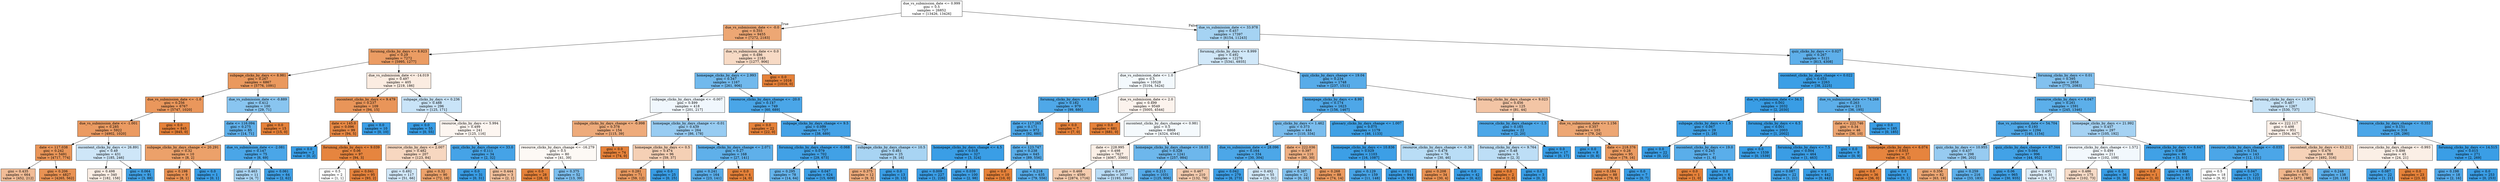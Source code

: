 digraph Tree {
node [shape=box, style="filled", color="black"] ;
0 [label="due_vs_submission_date <= 0.999\ngini = 0.5\nsamples = 26852\nvalue = [13426, 13426]", fillcolor="#e5813900"] ;
1 [label="due_vs_submission_date <= -0.0\ngini = 0.355\nsamples = 9455\nvalue = [7272, 2183]", fillcolor="#e58139b2"] ;
0 -> 1 [labeldistance=2.5, labelangle=45, headlabel="True"] ;
2 [label="forumng_clicks_by_days <= 8.923\ngini = 0.29\nsamples = 7272\nvalue = [5995, 1277]", fillcolor="#e58139c9"] ;
1 -> 2 ;
3 [label="subpage_clicks_by_days <= 8.981\ngini = 0.267\nsamples = 6867\nvalue = [5776, 1091]", fillcolor="#e58139cf"] ;
2 -> 3 ;
4 [label="due_vs_submission_date <= -1.0\ngini = 0.256\nsamples = 6767\nvalue = [5747, 1020]", fillcolor="#e58139d2"] ;
3 -> 4 ;
5 [label="due_vs_submission_date <= -1.001\ngini = 0.285\nsamples = 5922\nvalue = [4902, 1020]", fillcolor="#e58139ca"] ;
4 -> 5 ;
6 [label="date <= 117.038\ngini = 0.242\nsamples = 5491\nvalue = [4717, 774]", fillcolor="#e58139d5"] ;
5 -> 6 ;
7 [label="gini = 0.435\nsamples = 664\nvalue = [452, 212]", fillcolor="#e5813987"] ;
6 -> 7 ;
8 [label="gini = 0.206\nsamples = 4827\nvalue = [4265, 562]", fillcolor="#e58139dd"] ;
6 -> 8 ;
9 [label="oucontent_clicks_by_days <= 26.891\ngini = 0.49\nsamples = 431\nvalue = [185, 246]", fillcolor="#399de53f"] ;
5 -> 9 ;
10 [label="gini = 0.498\nsamples = 340\nvalue = [182, 158]", fillcolor="#e5813922"] ;
9 -> 10 ;
11 [label="gini = 0.064\nsamples = 91\nvalue = [3, 88]", fillcolor="#399de5f6"] ;
9 -> 11 ;
12 [label="gini = 0.0\nsamples = 845\nvalue = [845, 0]", fillcolor="#e58139ff"] ;
4 -> 12 ;
13 [label="due_vs_submission_date <= -0.889\ngini = 0.412\nsamples = 100\nvalue = [29, 71]", fillcolor="#399de597"] ;
3 -> 13 ;
14 [label="date <= 116.094\ngini = 0.275\nsamples = 85\nvalue = [14, 71]", fillcolor="#399de5cd"] ;
13 -> 14 ;
15 [label="subpage_clicks_by_days_change <= 20.291\ngini = 0.32\nsamples = 10\nvalue = [8, 2]", fillcolor="#e58139bf"] ;
14 -> 15 ;
16 [label="gini = 0.198\nsamples = 9\nvalue = [8, 1]", fillcolor="#e58139df"] ;
15 -> 16 ;
17 [label="gini = 0.0\nsamples = 1\nvalue = [0, 1]", fillcolor="#399de5ff"] ;
15 -> 17 ;
18 [label="due_vs_submission_date <= -2.081\ngini = 0.147\nsamples = 75\nvalue = [6, 69]", fillcolor="#399de5e9"] ;
14 -> 18 ;
19 [label="gini = 0.463\nsamples = 11\nvalue = [4, 7]", fillcolor="#399de56d"] ;
18 -> 19 ;
20 [label="gini = 0.061\nsamples = 64\nvalue = [2, 62]", fillcolor="#399de5f7"] ;
18 -> 20 ;
21 [label="gini = 0.0\nsamples = 15\nvalue = [15, 0]", fillcolor="#e58139ff"] ;
13 -> 21 ;
22 [label="due_vs_submission_date <= -14.019\ngini = 0.497\nsamples = 405\nvalue = [219, 186]", fillcolor="#e5813926"] ;
2 -> 22 ;
23 [label="oucontent_clicks_by_days <= 9.479\ngini = 0.237\nsamples = 109\nvalue = [94, 15]", fillcolor="#e58139d6"] ;
22 -> 23 ;
24 [label="date <= 145.0\ngini = 0.096\nsamples = 99\nvalue = [94, 5]", fillcolor="#e58139f1"] ;
23 -> 24 ;
25 [label="gini = 0.0\nsamples = 2\nvalue = [0, 2]", fillcolor="#399de5ff"] ;
24 -> 25 ;
26 [label="forumng_clicks_by_days <= 9.039\ngini = 0.06\nsamples = 97\nvalue = [94, 3]", fillcolor="#e58139f7"] ;
24 -> 26 ;
27 [label="gini = 0.5\nsamples = 2\nvalue = [1, 1]", fillcolor="#e5813900"] ;
26 -> 27 ;
28 [label="gini = 0.041\nsamples = 95\nvalue = [93, 2]", fillcolor="#e58139fa"] ;
26 -> 28 ;
29 [label="gini = 0.0\nsamples = 10\nvalue = [0, 10]", fillcolor="#399de5ff"] ;
23 -> 29 ;
30 [label="subpage_clicks_by_days <= 0.236\ngini = 0.488\nsamples = 296\nvalue = [125, 171]", fillcolor="#399de545"] ;
22 -> 30 ;
31 [label="gini = 0.0\nsamples = 55\nvalue = [0, 55]", fillcolor="#399de5ff"] ;
30 -> 31 ;
32 [label="resource_clicks_by_days <= 5.994\ngini = 0.499\nsamples = 241\nvalue = [125, 116]", fillcolor="#e5813912"] ;
30 -> 32 ;
33 [label="resource_clicks_by_days <= 2.007\ngini = 0.482\nsamples = 207\nvalue = [123, 84]", fillcolor="#e5813951"] ;
32 -> 33 ;
34 [label="gini = 0.492\nsamples = 117\nvalue = [51, 66]", fillcolor="#399de53a"] ;
33 -> 34 ;
35 [label="gini = 0.32\nsamples = 90\nvalue = [72, 18]", fillcolor="#e58139bf"] ;
33 -> 35 ;
36 [label="quiz_clicks_by_days_change <= 33.0\ngini = 0.111\nsamples = 34\nvalue = [2, 32]", fillcolor="#399de5ef"] ;
32 -> 36 ;
37 [label="gini = 0.0\nsamples = 31\nvalue = [0, 31]", fillcolor="#399de5ff"] ;
36 -> 37 ;
38 [label="gini = 0.444\nsamples = 3\nvalue = [2, 1]", fillcolor="#e581397f"] ;
36 -> 38 ;
39 [label="due_vs_submission_date <= 0.0\ngini = 0.486\nsamples = 2183\nvalue = [1277, 906]", fillcolor="#e581394a"] ;
1 -> 39 ;
40 [label="homepage_clicks_by_days <= 2.993\ngini = 0.347\nsamples = 1167\nvalue = [261, 906]", fillcolor="#399de5b6"] ;
39 -> 40 ;
41 [label="subpage_clicks_by_days_change <= -0.007\ngini = 0.499\nsamples = 418\nvalue = [201, 217]", fillcolor="#399de513"] ;
40 -> 41 ;
42 [label="subpage_clicks_by_days_change <= -0.998\ngini = 0.378\nsamples = 154\nvalue = [115, 39]", fillcolor="#e58139a9"] ;
41 -> 42 ;
43 [label="resource_clicks_by_days_change <= -16.279\ngini = 0.5\nsamples = 80\nvalue = [41, 39]", fillcolor="#e581390c"] ;
42 -> 43 ;
44 [label="gini = 0.0\nsamples = 28\nvalue = [28, 0]", fillcolor="#e58139ff"] ;
43 -> 44 ;
45 [label="gini = 0.375\nsamples = 52\nvalue = [13, 39]", fillcolor="#399de5aa"] ;
43 -> 45 ;
46 [label="gini = 0.0\nsamples = 74\nvalue = [74, 0]", fillcolor="#e58139ff"] ;
42 -> 46 ;
47 [label="homepage_clicks_by_days_change <= -0.01\ngini = 0.439\nsamples = 264\nvalue = [86, 178]", fillcolor="#399de584"] ;
41 -> 47 ;
48 [label="homepage_clicks_by_days <= 0.5\ngini = 0.474\nsamples = 96\nvalue = [59, 37]", fillcolor="#e581395f"] ;
47 -> 48 ;
49 [label="gini = 0.281\nsamples = 71\nvalue = [59, 12]", fillcolor="#e58139cb"] ;
48 -> 49 ;
50 [label="gini = 0.0\nsamples = 25\nvalue = [0, 25]", fillcolor="#399de5ff"] ;
48 -> 50 ;
51 [label="homepage_clicks_by_days_change <= 2.071\ngini = 0.27\nsamples = 168\nvalue = [27, 141]", fillcolor="#399de5ce"] ;
47 -> 51 ;
52 [label="gini = 0.241\nsamples = 164\nvalue = [23, 141]", fillcolor="#399de5d5"] ;
51 -> 52 ;
53 [label="gini = 0.0\nsamples = 4\nvalue = [4, 0]", fillcolor="#e58139ff"] ;
51 -> 53 ;
54 [label="resource_clicks_by_days_change <= -20.0\ngini = 0.147\nsamples = 749\nvalue = [60, 689]", fillcolor="#399de5e9"] ;
40 -> 54 ;
55 [label="gini = 0.0\nsamples = 22\nvalue = [22, 0]", fillcolor="#e58139ff"] ;
54 -> 55 ;
56 [label="subpage_clicks_by_days_change <= 9.5\ngini = 0.099\nsamples = 727\nvalue = [38, 689]", fillcolor="#399de5f1"] ;
54 -> 56 ;
57 [label="forumng_clicks_by_days_change <= -0.068\ngini = 0.079\nsamples = 702\nvalue = [29, 673]", fillcolor="#399de5f4"] ;
56 -> 57 ;
58 [label="gini = 0.295\nsamples = 78\nvalue = [14, 64]", fillcolor="#399de5c7"] ;
57 -> 58 ;
59 [label="gini = 0.047\nsamples = 624\nvalue = [15, 609]", fillcolor="#399de5f9"] ;
57 -> 59 ;
60 [label="subpage_clicks_by_days_change <= 10.5\ngini = 0.461\nsamples = 25\nvalue = [9, 16]", fillcolor="#399de570"] ;
56 -> 60 ;
61 [label="gini = 0.375\nsamples = 12\nvalue = [9, 3]", fillcolor="#e58139aa"] ;
60 -> 61 ;
62 [label="gini = 0.0\nsamples = 13\nvalue = [0, 13]", fillcolor="#399de5ff"] ;
60 -> 62 ;
63 [label="gini = 0.0\nsamples = 1016\nvalue = [1016, 0]", fillcolor="#e58139ff"] ;
39 -> 63 ;
64 [label="due_vs_submission_date <= 33.978\ngini = 0.457\nsamples = 17397\nvalue = [6154, 11243]", fillcolor="#399de573"] ;
0 -> 64 [labeldistance=2.5, labelangle=-45, headlabel="False"] ;
65 [label="forumng_clicks_by_days <= 8.999\ngini = 0.492\nsamples = 12276\nvalue = [5341, 6935]", fillcolor="#399de53b"] ;
64 -> 65 ;
66 [label="due_vs_submission_date <= 1.0\ngini = 0.5\nsamples = 10528\nvalue = [5104, 5424]", fillcolor="#399de50f"] ;
65 -> 66 ;
67 [label="forumng_clicks_by_days <= 8.018\ngini = 0.182\nsamples = 979\nvalue = [99, 880]", fillcolor="#399de5e2"] ;
66 -> 67 ;
68 [label="date <= 117.265\ngini = 0.171\nsamples = 972\nvalue = [92, 880]", fillcolor="#399de5e4"] ;
67 -> 68 ;
69 [label="homepage_clicks_by_days_change <= 4.5\ngini = 0.018\nsamples = 327\nvalue = [3, 324]", fillcolor="#399de5fd"] ;
68 -> 69 ;
70 [label="gini = 0.009\nsamples = 227\nvalue = [1, 226]", fillcolor="#399de5fe"] ;
69 -> 70 ;
71 [label="gini = 0.039\nsamples = 100\nvalue = [2, 98]", fillcolor="#399de5fa"] ;
69 -> 71 ;
72 [label="date <= 123.747\ngini = 0.238\nsamples = 645\nvalue = [89, 556]", fillcolor="#399de5d6"] ;
68 -> 72 ;
73 [label="gini = 0.0\nsamples = 10\nvalue = [10, 0]", fillcolor="#e58139ff"] ;
72 -> 73 ;
74 [label="gini = 0.218\nsamples = 635\nvalue = [79, 556]", fillcolor="#399de5db"] ;
72 -> 74 ;
75 [label="gini = 0.0\nsamples = 7\nvalue = [7, 0]", fillcolor="#e58139ff"] ;
67 -> 75 ;
76 [label="due_vs_submission_date <= 2.0\ngini = 0.499\nsamples = 9549\nvalue = [5005, 4544]", fillcolor="#e5813917"] ;
66 -> 76 ;
77 [label="gini = 0.0\nsamples = 681\nvalue = [681, 0]", fillcolor="#e58139ff"] ;
76 -> 77 ;
78 [label="oucontent_clicks_by_days_change <= 0.981\ngini = 0.5\nsamples = 8868\nvalue = [4324, 4544]", fillcolor="#399de50c"] ;
76 -> 78 ;
79 [label="date <= 228.995\ngini = 0.498\nsamples = 7627\nvalue = [4067, 3560]", fillcolor="#e5813920"] ;
78 -> 79 ;
80 [label="gini = 0.468\nsamples = 4590\nvalue = [2874, 1716]", fillcolor="#e5813967"] ;
79 -> 80 ;
81 [label="gini = 0.477\nsamples = 3037\nvalue = [1193, 1844]", fillcolor="#399de55a"] ;
79 -> 81 ;
82 [label="homepage_clicks_by_days_change <= 16.03\ngini = 0.328\nsamples = 1241\nvalue = [257, 984]", fillcolor="#399de5bc"] ;
78 -> 82 ;
83 [label="gini = 0.213\nsamples = 1031\nvalue = [125, 906]", fillcolor="#399de5dc"] ;
82 -> 83 ;
84 [label="gini = 0.467\nsamples = 210\nvalue = [132, 78]", fillcolor="#e5813968"] ;
82 -> 84 ;
85 [label="quiz_clicks_by_days_change <= 19.04\ngini = 0.234\nsamples = 1748\nvalue = [237, 1511]", fillcolor="#399de5d7"] ;
65 -> 85 ;
86 [label="homepage_clicks_by_days <= 8.99\ngini = 0.174\nsamples = 1623\nvalue = [156, 1467]", fillcolor="#399de5e4"] ;
85 -> 86 ;
87 [label="quiz_clicks_by_days <= 1.462\ngini = 0.373\nsamples = 444\nvalue = [110, 334]", fillcolor="#399de5ab"] ;
86 -> 87 ;
88 [label="due_vs_submission_date <= 28.096\ngini = 0.164\nsamples = 334\nvalue = [30, 304]", fillcolor="#399de5e6"] ;
87 -> 88 ;
89 [label="gini = 0.042\nsamples = 279\nvalue = [6, 273]", fillcolor="#399de5f9"] ;
88 -> 89 ;
90 [label="gini = 0.492\nsamples = 55\nvalue = [24, 31]", fillcolor="#399de53a"] ;
88 -> 90 ;
91 [label="date <= 222.036\ngini = 0.397\nsamples = 110\nvalue = [80, 30]", fillcolor="#e581399f"] ;
87 -> 91 ;
92 [label="gini = 0.397\nsamples = 22\nvalue = [6, 16]", fillcolor="#399de59f"] ;
91 -> 92 ;
93 [label="gini = 0.268\nsamples = 88\nvalue = [74, 14]", fillcolor="#e58139cf"] ;
91 -> 93 ;
94 [label="glossary_clicks_by_days_change <= 1.007\ngini = 0.075\nsamples = 1179\nvalue = [46, 1133]", fillcolor="#399de5f5"] ;
86 -> 94 ;
95 [label="homepage_clicks_by_days <= 10.836\ngini = 0.029\nsamples = 1103\nvalue = [16, 1087]", fillcolor="#399de5fb"] ;
94 -> 95 ;
96 [label="gini = 0.129\nsamples = 159\nvalue = [11, 148]", fillcolor="#399de5ec"] ;
95 -> 96 ;
97 [label="gini = 0.011\nsamples = 944\nvalue = [5, 939]", fillcolor="#399de5fe"] ;
95 -> 97 ;
98 [label="resource_clicks_by_days_change <= -0.38\ngini = 0.478\nsamples = 76\nvalue = [30, 46]", fillcolor="#399de559"] ;
94 -> 98 ;
99 [label="gini = 0.208\nsamples = 34\nvalue = [30, 4]", fillcolor="#e58139dd"] ;
98 -> 99 ;
100 [label="gini = 0.0\nsamples = 42\nvalue = [0, 42]", fillcolor="#399de5ff"] ;
98 -> 100 ;
101 [label="forumng_clicks_by_days_change <= 9.023\ngini = 0.456\nsamples = 125\nvalue = [81, 44]", fillcolor="#e5813974"] ;
85 -> 101 ;
102 [label="resource_clicks_by_days_change <= -1.5\ngini = 0.165\nsamples = 22\nvalue = [2, 20]", fillcolor="#399de5e6"] ;
101 -> 102 ;
103 [label="forumng_clicks_by_days <= 9.764\ngini = 0.48\nsamples = 5\nvalue = [2, 3]", fillcolor="#399de555"] ;
102 -> 103 ;
104 [label="gini = 0.0\nsamples = 2\nvalue = [2, 0]", fillcolor="#e58139ff"] ;
103 -> 104 ;
105 [label="gini = 0.0\nsamples = 3\nvalue = [0, 3]", fillcolor="#399de5ff"] ;
103 -> 105 ;
106 [label="gini = 0.0\nsamples = 17\nvalue = [0, 17]", fillcolor="#399de5ff"] ;
102 -> 106 ;
107 [label="due_vs_submission_date <= 1.156\ngini = 0.357\nsamples = 103\nvalue = [79, 24]", fillcolor="#e58139b2"] ;
101 -> 107 ;
108 [label="gini = 0.0\nsamples = 8\nvalue = [0, 8]", fillcolor="#399de5ff"] ;
107 -> 108 ;
109 [label="date <= 218.376\ngini = 0.28\nsamples = 95\nvalue = [79, 16]", fillcolor="#e58139cb"] ;
107 -> 109 ;
110 [label="gini = 0.184\nsamples = 88\nvalue = [79, 9]", fillcolor="#e58139e2"] ;
109 -> 110 ;
111 [label="gini = 0.0\nsamples = 7\nvalue = [0, 7]", fillcolor="#399de5ff"] ;
109 -> 111 ;
112 [label="quiz_clicks_by_days <= 0.027\ngini = 0.267\nsamples = 5121\nvalue = [813, 4308]", fillcolor="#399de5cf"] ;
64 -> 112 ;
113 [label="oucontent_clicks_by_days_change <= 0.022\ngini = 0.033\nsamples = 2263\nvalue = [38, 2225]", fillcolor="#399de5fb"] ;
112 -> 113 ;
114 [label="due_vs_submission_date <= 34.5\ngini = 0.002\nsamples = 2032\nvalue = [2, 2030]", fillcolor="#399de5ff"] ;
113 -> 114 ;
115 [label="subpage_clicks_by_days <= 1.5\ngini = 0.067\nsamples = 29\nvalue = [1, 28]", fillcolor="#399de5f6"] ;
114 -> 115 ;
116 [label="gini = 0.0\nsamples = 22\nvalue = [0, 22]", fillcolor="#399de5ff"] ;
115 -> 116 ;
117 [label="oucontent_clicks_by_days <= 19.0\ngini = 0.245\nsamples = 7\nvalue = [1, 6]", fillcolor="#399de5d4"] ;
115 -> 117 ;
118 [label="gini = 0.0\nsamples = 1\nvalue = [1, 0]", fillcolor="#e58139ff"] ;
117 -> 118 ;
119 [label="gini = 0.0\nsamples = 6\nvalue = [0, 6]", fillcolor="#399de5ff"] ;
117 -> 119 ;
120 [label="forumng_clicks_by_days <= 6.5\ngini = 0.001\nsamples = 2003\nvalue = [1, 2002]", fillcolor="#399de5ff"] ;
114 -> 120 ;
121 [label="gini = 0.0\nsamples = 1539\nvalue = [0, 1539]", fillcolor="#399de5ff"] ;
120 -> 121 ;
122 [label="forumng_clicks_by_days <= 7.5\ngini = 0.004\nsamples = 464\nvalue = [1, 463]", fillcolor="#399de5fe"] ;
120 -> 122 ;
123 [label="gini = 0.087\nsamples = 22\nvalue = [1, 21]", fillcolor="#399de5f3"] ;
122 -> 123 ;
124 [label="gini = 0.0\nsamples = 442\nvalue = [0, 442]", fillcolor="#399de5ff"] ;
122 -> 124 ;
125 [label="due_vs_submission_date <= 74.268\ngini = 0.263\nsamples = 231\nvalue = [36, 195]", fillcolor="#399de5d0"] ;
113 -> 125 ;
126 [label="date <= 222.746\ngini = 0.34\nsamples = 46\nvalue = [36, 10]", fillcolor="#e58139b8"] ;
125 -> 126 ;
127 [label="gini = 0.0\nsamples = 9\nvalue = [0, 9]", fillcolor="#399de5ff"] ;
126 -> 127 ;
128 [label="homepage_clicks_by_days <= 6.074\ngini = 0.053\nsamples = 37\nvalue = [36, 1]", fillcolor="#e58139f8"] ;
126 -> 128 ;
129 [label="gini = 0.0\nsamples = 36\nvalue = [36, 0]", fillcolor="#e58139ff"] ;
128 -> 129 ;
130 [label="gini = 0.0\nsamples = 1\nvalue = [0, 1]", fillcolor="#399de5ff"] ;
128 -> 130 ;
131 [label="gini = 0.0\nsamples = 185\nvalue = [0, 185]", fillcolor="#399de5ff"] ;
125 -> 131 ;
132 [label="forumng_clicks_by_days <= 0.01\ngini = 0.395\nsamples = 2858\nvalue = [775, 2083]", fillcolor="#399de5a0"] ;
112 -> 132 ;
133 [label="resource_clicks_by_days <= 6.047\ngini = 0.261\nsamples = 1591\nvalue = [245, 1346]", fillcolor="#399de5d1"] ;
132 -> 133 ;
134 [label="due_vs_submission_date <= 54.704\ngini = 0.193\nsamples = 1294\nvalue = [140, 1154]", fillcolor="#399de5e0"] ;
133 -> 134 ;
135 [label="quiz_clicks_by_days <= 10.955\ngini = 0.437\nsamples = 298\nvalue = [96, 202]", fillcolor="#399de586"] ;
134 -> 135 ;
136 [label="gini = 0.356\nsamples = 82\nvalue = [63, 19]", fillcolor="#e58139b2"] ;
135 -> 136 ;
137 [label="gini = 0.259\nsamples = 216\nvalue = [33, 183]", fillcolor="#399de5d1"] ;
135 -> 137 ;
138 [label="quiz_clicks_by_days_change <= 67.344\ngini = 0.084\nsamples = 996\nvalue = [44, 952]", fillcolor="#399de5f3"] ;
134 -> 138 ;
139 [label="gini = 0.06\nsamples = 965\nvalue = [30, 935]", fillcolor="#399de5f7"] ;
138 -> 139 ;
140 [label="gini = 0.495\nsamples = 31\nvalue = [14, 17]", fillcolor="#399de52d"] ;
138 -> 140 ;
141 [label="homepage_clicks_by_days <= 21.992\ngini = 0.457\nsamples = 297\nvalue = [105, 192]", fillcolor="#399de574"] ;
133 -> 141 ;
142 [label="resource_clicks_by_days_change <= 1.572\ngini = 0.499\nsamples = 211\nvalue = [102, 109]", fillcolor="#399de510"] ;
141 -> 142 ;
143 [label="gini = 0.486\nsamples = 175\nvalue = [102, 73]", fillcolor="#e5813948"] ;
142 -> 143 ;
144 [label="gini = 0.0\nsamples = 36\nvalue = [0, 36]", fillcolor="#399de5ff"] ;
142 -> 144 ;
145 [label="resource_clicks_by_days <= 6.647\ngini = 0.067\nsamples = 86\nvalue = [3, 83]", fillcolor="#399de5f6"] ;
141 -> 145 ;
146 [label="gini = 0.0\nsamples = 1\nvalue = [1, 0]", fillcolor="#e58139ff"] ;
145 -> 146 ;
147 [label="gini = 0.046\nsamples = 85\nvalue = [2, 83]", fillcolor="#399de5f9"] ;
145 -> 147 ;
148 [label="forumng_clicks_by_days <= 13.979\ngini = 0.487\nsamples = 1267\nvalue = [530, 737]", fillcolor="#399de548"] ;
132 -> 148 ;
149 [label="date <= 222.117\ngini = 0.498\nsamples = 951\nvalue = [504, 447]", fillcolor="#e581391d"] ;
148 -> 149 ;
150 [label="resource_clicks_by_days_change <= -0.035\ngini = 0.154\nsamples = 143\nvalue = [12, 131]", fillcolor="#399de5e8"] ;
149 -> 150 ;
151 [label="gini = 0.5\nsamples = 18\nvalue = [9, 9]", fillcolor="#e5813900"] ;
150 -> 151 ;
152 [label="gini = 0.047\nsamples = 125\nvalue = [3, 122]", fillcolor="#399de5f9"] ;
150 -> 152 ;
153 [label="oucontent_clicks_by_days <= 63.212\ngini = 0.476\nsamples = 808\nvalue = [492, 316]", fillcolor="#e581395b"] ;
149 -> 153 ;
154 [label="gini = 0.416\nsamples = 670\nvalue = [472, 198]", fillcolor="#e5813994"] ;
153 -> 154 ;
155 [label="gini = 0.248\nsamples = 138\nvalue = [20, 118]", fillcolor="#399de5d4"] ;
153 -> 155 ;
156 [label="resource_clicks_by_days_change <= -0.353\ngini = 0.151\nsamples = 316\nvalue = [26, 290]", fillcolor="#399de5e8"] ;
148 -> 156 ;
157 [label="resource_clicks_by_days_change <= -0.993\ngini = 0.498\nsamples = 45\nvalue = [24, 21]", fillcolor="#e5813920"] ;
156 -> 157 ;
158 [label="gini = 0.087\nsamples = 22\nvalue = [1, 21]", fillcolor="#399de5f3"] ;
157 -> 158 ;
159 [label="gini = 0.0\nsamples = 23\nvalue = [23, 0]", fillcolor="#e58139ff"] ;
157 -> 159 ;
160 [label="forumng_clicks_by_days <= 14.515\ngini = 0.015\nsamples = 271\nvalue = [2, 269]", fillcolor="#399de5fd"] ;
156 -> 160 ;
161 [label="gini = 0.198\nsamples = 18\nvalue = [2, 16]", fillcolor="#399de5df"] ;
160 -> 161 ;
162 [label="gini = 0.0\nsamples = 253\nvalue = [0, 253]", fillcolor="#399de5ff"] ;
160 -> 162 ;
}